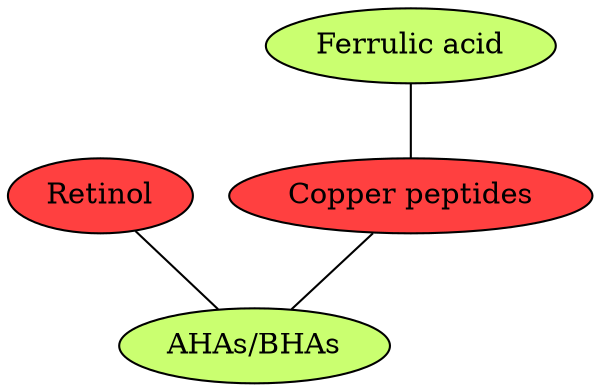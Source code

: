 graph G {
    "Retinol" [fillcolor=brown1, style=filled];
    "Copper peptides" [fillcolor=brown1, style=filled];
     
    "AHAs/BHAs" [fillcolor=darkolivegreen1, style=filled];
    "Ferrulic acid" [fillcolor=darkolivegreen1, style=filled];
    
    "Retinol" -- "AHAs/BHAs";
    "Copper peptides" -- "AHAs/BHAs";
    "Ferrulic acid" -- "Copper peptides";
}
